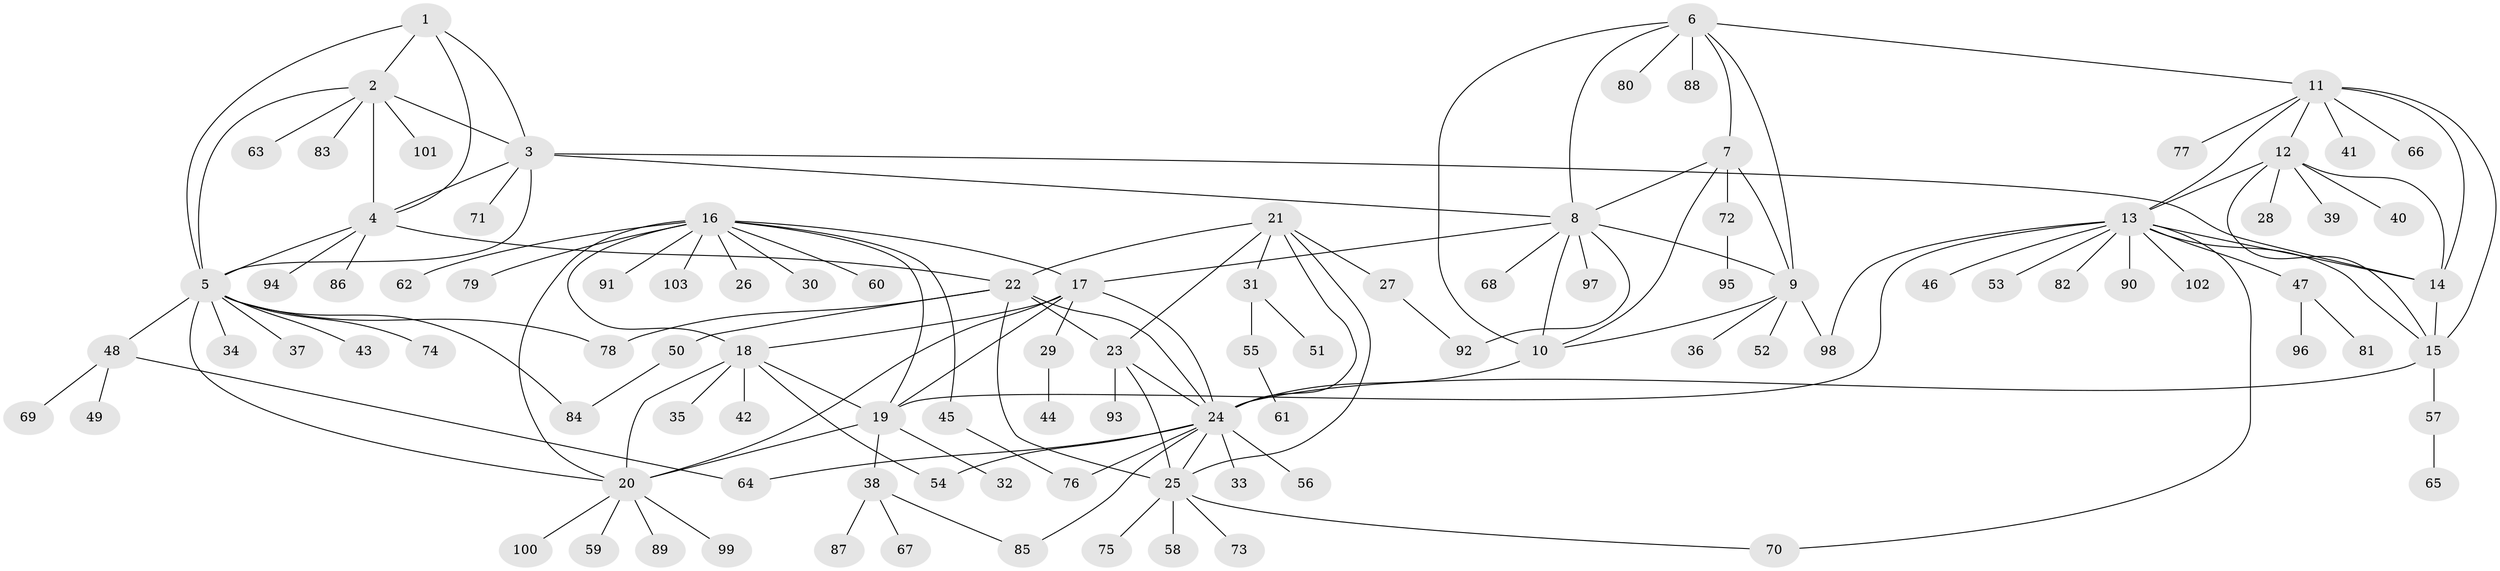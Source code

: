 // coarse degree distribution, {3: 0.027777777777777776, 9: 0.013888888888888888, 10: 0.013888888888888888, 11: 0.027777777777777776, 17: 0.013888888888888888, 7: 0.013888888888888888, 4: 0.041666666666666664, 20: 0.013888888888888888, 6: 0.013888888888888888, 5: 0.027777777777777776, 1: 0.625, 2: 0.16666666666666666}
// Generated by graph-tools (version 1.1) at 2025/19/03/04/25 18:19:41]
// undirected, 103 vertices, 147 edges
graph export_dot {
graph [start="1"]
  node [color=gray90,style=filled];
  1;
  2;
  3;
  4;
  5;
  6;
  7;
  8;
  9;
  10;
  11;
  12;
  13;
  14;
  15;
  16;
  17;
  18;
  19;
  20;
  21;
  22;
  23;
  24;
  25;
  26;
  27;
  28;
  29;
  30;
  31;
  32;
  33;
  34;
  35;
  36;
  37;
  38;
  39;
  40;
  41;
  42;
  43;
  44;
  45;
  46;
  47;
  48;
  49;
  50;
  51;
  52;
  53;
  54;
  55;
  56;
  57;
  58;
  59;
  60;
  61;
  62;
  63;
  64;
  65;
  66;
  67;
  68;
  69;
  70;
  71;
  72;
  73;
  74;
  75;
  76;
  77;
  78;
  79;
  80;
  81;
  82;
  83;
  84;
  85;
  86;
  87;
  88;
  89;
  90;
  91;
  92;
  93;
  94;
  95;
  96;
  97;
  98;
  99;
  100;
  101;
  102;
  103;
  1 -- 2;
  1 -- 3;
  1 -- 4;
  1 -- 5;
  2 -- 3;
  2 -- 4;
  2 -- 5;
  2 -- 63;
  2 -- 83;
  2 -- 101;
  3 -- 4;
  3 -- 5;
  3 -- 8;
  3 -- 14;
  3 -- 71;
  4 -- 5;
  4 -- 22;
  4 -- 86;
  4 -- 94;
  5 -- 20;
  5 -- 34;
  5 -- 37;
  5 -- 43;
  5 -- 48;
  5 -- 74;
  5 -- 78;
  5 -- 84;
  6 -- 7;
  6 -- 8;
  6 -- 9;
  6 -- 10;
  6 -- 11;
  6 -- 80;
  6 -- 88;
  7 -- 8;
  7 -- 9;
  7 -- 10;
  7 -- 72;
  8 -- 9;
  8 -- 10;
  8 -- 17;
  8 -- 68;
  8 -- 92;
  8 -- 97;
  9 -- 10;
  9 -- 36;
  9 -- 52;
  9 -- 98;
  10 -- 24;
  11 -- 12;
  11 -- 13;
  11 -- 14;
  11 -- 15;
  11 -- 41;
  11 -- 66;
  11 -- 77;
  12 -- 13;
  12 -- 14;
  12 -- 15;
  12 -- 28;
  12 -- 39;
  12 -- 40;
  13 -- 14;
  13 -- 15;
  13 -- 19;
  13 -- 46;
  13 -- 47;
  13 -- 53;
  13 -- 70;
  13 -- 82;
  13 -- 90;
  13 -- 98;
  13 -- 102;
  14 -- 15;
  15 -- 24;
  15 -- 57;
  16 -- 17;
  16 -- 18;
  16 -- 19;
  16 -- 20;
  16 -- 26;
  16 -- 30;
  16 -- 45;
  16 -- 60;
  16 -- 62;
  16 -- 79;
  16 -- 91;
  16 -- 103;
  17 -- 18;
  17 -- 19;
  17 -- 20;
  17 -- 24;
  17 -- 29;
  18 -- 19;
  18 -- 20;
  18 -- 35;
  18 -- 42;
  18 -- 54;
  19 -- 20;
  19 -- 32;
  19 -- 38;
  20 -- 59;
  20 -- 89;
  20 -- 99;
  20 -- 100;
  21 -- 22;
  21 -- 23;
  21 -- 24;
  21 -- 25;
  21 -- 27;
  21 -- 31;
  22 -- 23;
  22 -- 24;
  22 -- 25;
  22 -- 50;
  22 -- 78;
  23 -- 24;
  23 -- 25;
  23 -- 93;
  24 -- 25;
  24 -- 33;
  24 -- 54;
  24 -- 56;
  24 -- 64;
  24 -- 76;
  24 -- 85;
  25 -- 58;
  25 -- 70;
  25 -- 73;
  25 -- 75;
  27 -- 92;
  29 -- 44;
  31 -- 51;
  31 -- 55;
  38 -- 67;
  38 -- 85;
  38 -- 87;
  45 -- 76;
  47 -- 81;
  47 -- 96;
  48 -- 49;
  48 -- 64;
  48 -- 69;
  50 -- 84;
  55 -- 61;
  57 -- 65;
  72 -- 95;
}
